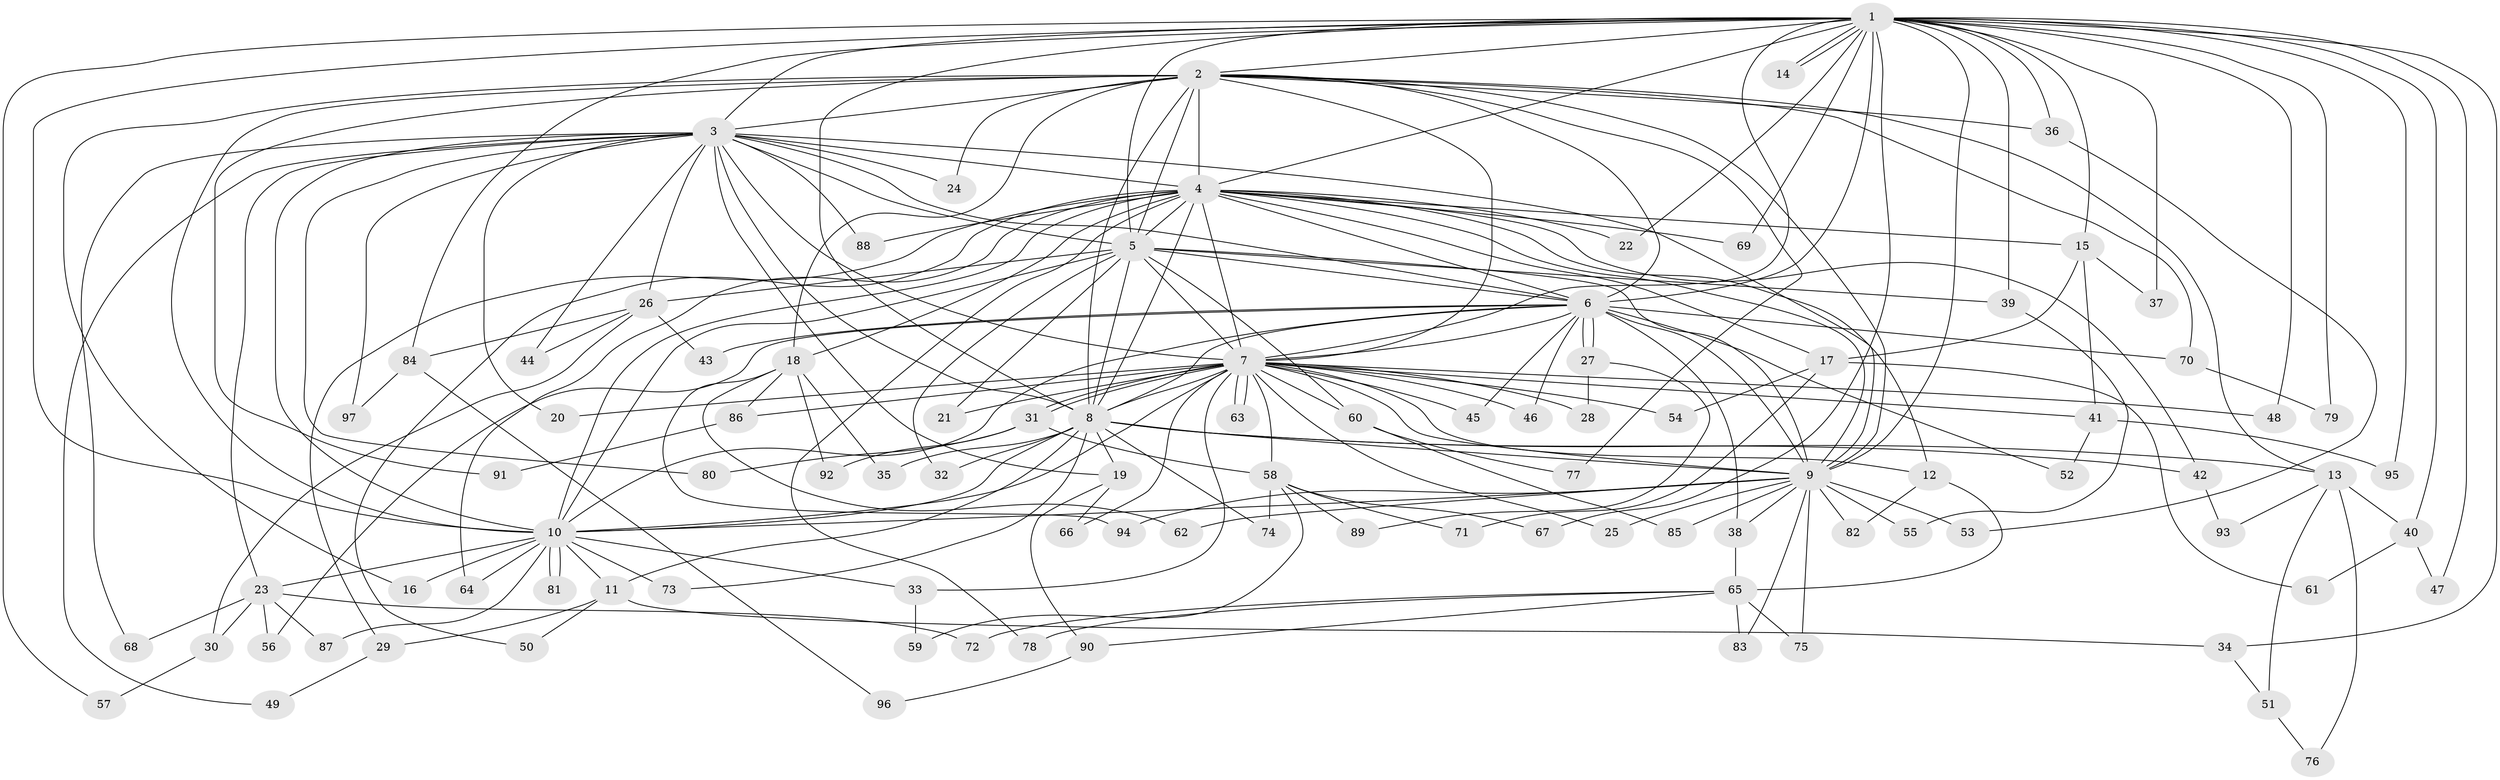 // coarse degree distribution, {29: 0.014925373134328358, 16: 0.014925373134328358, 25: 0.014925373134328358, 5: 0.04477611940298507, 1: 0.07462686567164178, 17: 0.014925373134328358, 2: 0.6119402985074627, 3: 0.13432835820895522, 7: 0.014925373134328358, 4: 0.029850746268656716, 9: 0.014925373134328358, 6: 0.014925373134328358}
// Generated by graph-tools (version 1.1) at 2025/48/03/04/25 21:48:48]
// undirected, 97 vertices, 219 edges
graph export_dot {
graph [start="1"]
  node [color=gray90,style=filled];
  1;
  2;
  3;
  4;
  5;
  6;
  7;
  8;
  9;
  10;
  11;
  12;
  13;
  14;
  15;
  16;
  17;
  18;
  19;
  20;
  21;
  22;
  23;
  24;
  25;
  26;
  27;
  28;
  29;
  30;
  31;
  32;
  33;
  34;
  35;
  36;
  37;
  38;
  39;
  40;
  41;
  42;
  43;
  44;
  45;
  46;
  47;
  48;
  49;
  50;
  51;
  52;
  53;
  54;
  55;
  56;
  57;
  58;
  59;
  60;
  61;
  62;
  63;
  64;
  65;
  66;
  67;
  68;
  69;
  70;
  71;
  72;
  73;
  74;
  75;
  76;
  77;
  78;
  79;
  80;
  81;
  82;
  83;
  84;
  85;
  86;
  87;
  88;
  89;
  90;
  91;
  92;
  93;
  94;
  95;
  96;
  97;
  1 -- 2;
  1 -- 3;
  1 -- 4;
  1 -- 5;
  1 -- 6;
  1 -- 7;
  1 -- 8;
  1 -- 9;
  1 -- 10;
  1 -- 14;
  1 -- 14;
  1 -- 15;
  1 -- 22;
  1 -- 34;
  1 -- 36;
  1 -- 37;
  1 -- 39;
  1 -- 40;
  1 -- 47;
  1 -- 48;
  1 -- 57;
  1 -- 67;
  1 -- 69;
  1 -- 79;
  1 -- 84;
  1 -- 95;
  2 -- 3;
  2 -- 4;
  2 -- 5;
  2 -- 6;
  2 -- 7;
  2 -- 8;
  2 -- 9;
  2 -- 10;
  2 -- 13;
  2 -- 16;
  2 -- 18;
  2 -- 24;
  2 -- 36;
  2 -- 70;
  2 -- 77;
  2 -- 91;
  3 -- 4;
  3 -- 5;
  3 -- 6;
  3 -- 7;
  3 -- 8;
  3 -- 9;
  3 -- 10;
  3 -- 19;
  3 -- 20;
  3 -- 23;
  3 -- 24;
  3 -- 26;
  3 -- 44;
  3 -- 49;
  3 -- 68;
  3 -- 80;
  3 -- 88;
  3 -- 97;
  4 -- 5;
  4 -- 6;
  4 -- 7;
  4 -- 8;
  4 -- 9;
  4 -- 10;
  4 -- 12;
  4 -- 15;
  4 -- 17;
  4 -- 18;
  4 -- 22;
  4 -- 29;
  4 -- 42;
  4 -- 50;
  4 -- 64;
  4 -- 69;
  4 -- 78;
  4 -- 88;
  5 -- 6;
  5 -- 7;
  5 -- 8;
  5 -- 9;
  5 -- 10;
  5 -- 21;
  5 -- 26;
  5 -- 32;
  5 -- 39;
  5 -- 60;
  6 -- 7;
  6 -- 8;
  6 -- 9;
  6 -- 10;
  6 -- 27;
  6 -- 27;
  6 -- 38;
  6 -- 43;
  6 -- 45;
  6 -- 46;
  6 -- 52;
  6 -- 56;
  6 -- 70;
  7 -- 8;
  7 -- 9;
  7 -- 10;
  7 -- 12;
  7 -- 20;
  7 -- 21;
  7 -- 25;
  7 -- 28;
  7 -- 31;
  7 -- 31;
  7 -- 33;
  7 -- 41;
  7 -- 45;
  7 -- 46;
  7 -- 48;
  7 -- 54;
  7 -- 58;
  7 -- 60;
  7 -- 63;
  7 -- 63;
  7 -- 66;
  7 -- 86;
  8 -- 9;
  8 -- 10;
  8 -- 11;
  8 -- 13;
  8 -- 19;
  8 -- 32;
  8 -- 35;
  8 -- 42;
  8 -- 73;
  8 -- 74;
  9 -- 10;
  9 -- 25;
  9 -- 38;
  9 -- 53;
  9 -- 55;
  9 -- 62;
  9 -- 75;
  9 -- 82;
  9 -- 83;
  9 -- 85;
  9 -- 94;
  10 -- 11;
  10 -- 16;
  10 -- 23;
  10 -- 33;
  10 -- 64;
  10 -- 73;
  10 -- 81;
  10 -- 81;
  10 -- 87;
  11 -- 29;
  11 -- 34;
  11 -- 50;
  12 -- 65;
  12 -- 82;
  13 -- 40;
  13 -- 51;
  13 -- 76;
  13 -- 93;
  15 -- 17;
  15 -- 37;
  15 -- 41;
  17 -- 54;
  17 -- 61;
  17 -- 71;
  18 -- 35;
  18 -- 62;
  18 -- 86;
  18 -- 92;
  18 -- 94;
  19 -- 66;
  19 -- 90;
  23 -- 30;
  23 -- 56;
  23 -- 68;
  23 -- 72;
  23 -- 87;
  26 -- 30;
  26 -- 43;
  26 -- 44;
  26 -- 84;
  27 -- 28;
  27 -- 89;
  29 -- 49;
  30 -- 57;
  31 -- 58;
  31 -- 80;
  31 -- 92;
  33 -- 59;
  34 -- 51;
  36 -- 53;
  38 -- 65;
  39 -- 55;
  40 -- 47;
  40 -- 61;
  41 -- 52;
  41 -- 95;
  42 -- 93;
  51 -- 76;
  58 -- 59;
  58 -- 67;
  58 -- 71;
  58 -- 74;
  58 -- 89;
  60 -- 77;
  60 -- 85;
  65 -- 72;
  65 -- 75;
  65 -- 78;
  65 -- 83;
  65 -- 90;
  70 -- 79;
  84 -- 96;
  84 -- 97;
  86 -- 91;
  90 -- 96;
}
